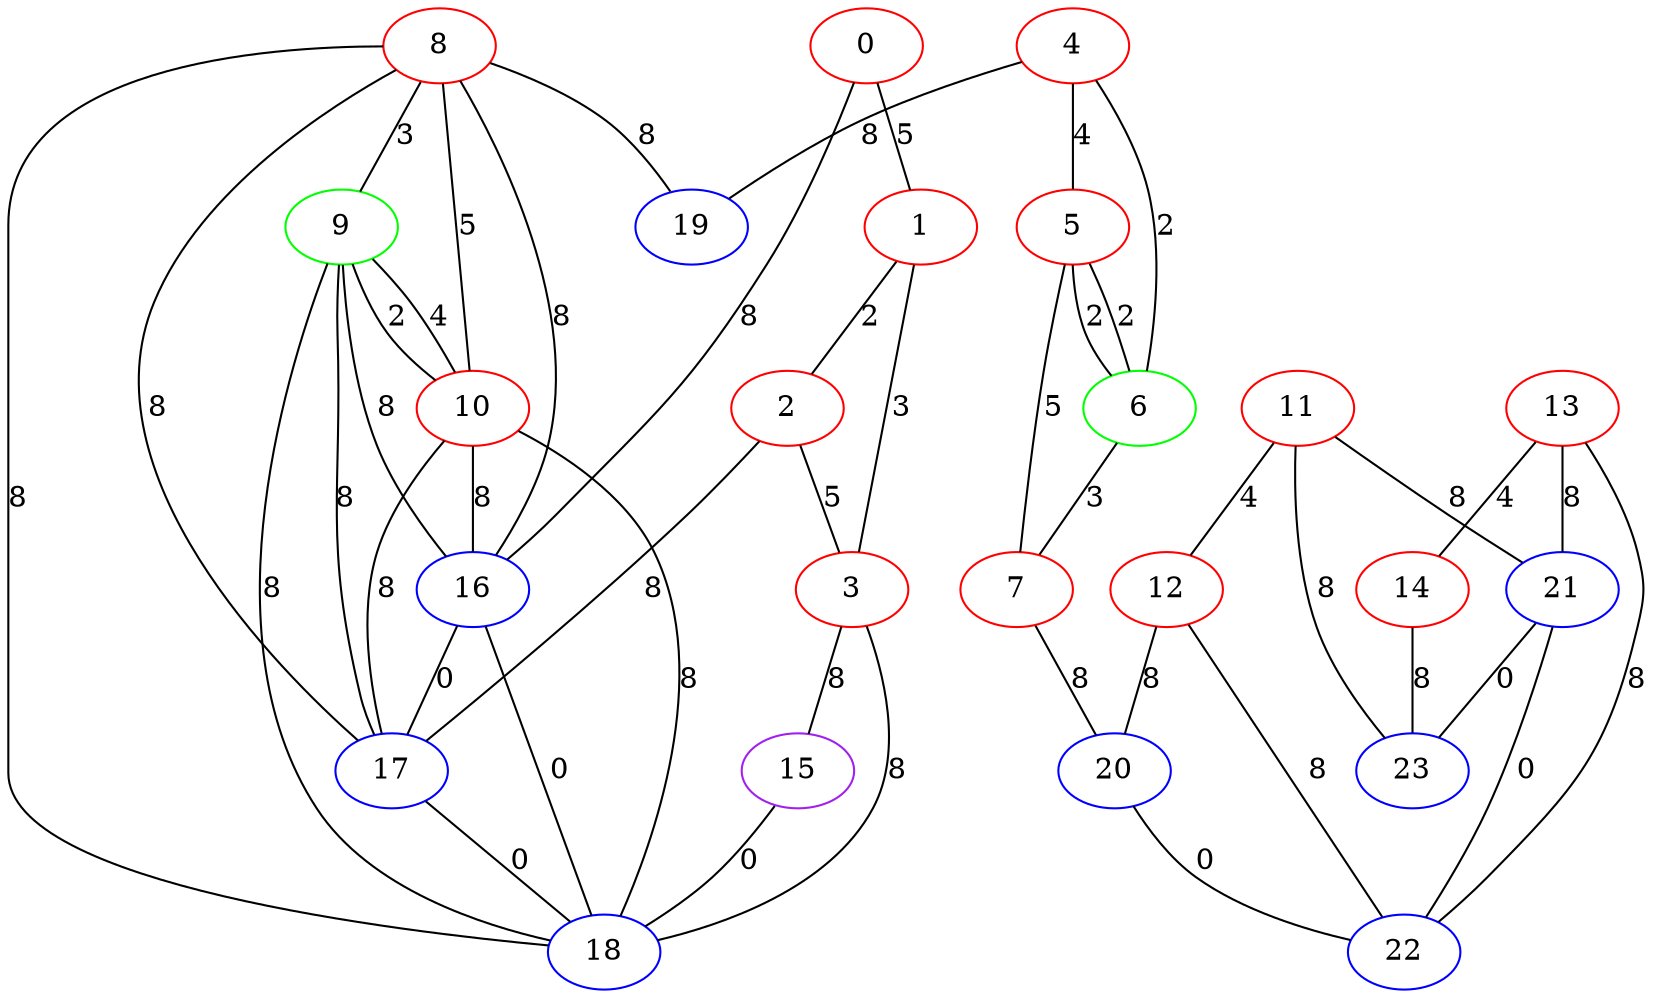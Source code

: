 graph "" {
0 [color=red, weight=1];
1 [color=red, weight=1];
2 [color=red, weight=1];
3 [color=red, weight=1];
4 [color=red, weight=1];
5 [color=red, weight=1];
6 [color=green, weight=2];
7 [color=red, weight=1];
8 [color=red, weight=1];
9 [color=green, weight=2];
10 [color=red, weight=1];
11 [color=red, weight=1];
12 [color=red, weight=1];
13 [color=red, weight=1];
14 [color=red, weight=1];
15 [color=purple, weight=4];
16 [color=blue, weight=3];
17 [color=blue, weight=3];
18 [color=blue, weight=3];
19 [color=blue, weight=3];
20 [color=blue, weight=3];
21 [color=blue, weight=3];
22 [color=blue, weight=3];
23 [color=blue, weight=3];
0 -- 16  [key=0, label=8];
0 -- 1  [key=0, label=5];
1 -- 2  [key=0, label=2];
1 -- 3  [key=0, label=3];
2 -- 3  [key=0, label=5];
2 -- 17  [key=0, label=8];
3 -- 18  [key=0, label=8];
3 -- 15  [key=0, label=8];
4 -- 19  [key=0, label=8];
4 -- 5  [key=0, label=4];
4 -- 6  [key=0, label=2];
5 -- 6  [key=0, label=2];
5 -- 6  [key=1, label=2];
5 -- 7  [key=0, label=5];
6 -- 7  [key=0, label=3];
7 -- 20  [key=0, label=8];
8 -- 9  [key=0, label=3];
8 -- 10  [key=0, label=5];
8 -- 16  [key=0, label=8];
8 -- 17  [key=0, label=8];
8 -- 18  [key=0, label=8];
8 -- 19  [key=0, label=8];
9 -- 16  [key=0, label=8];
9 -- 10  [key=0, label=4];
9 -- 10  [key=1, label=2];
9 -- 18  [key=0, label=8];
9 -- 17  [key=0, label=8];
10 -- 18  [key=0, label=8];
10 -- 16  [key=0, label=8];
10 -- 17  [key=0, label=8];
11 -- 12  [key=0, label=4];
11 -- 21  [key=0, label=8];
11 -- 23  [key=0, label=8];
12 -- 20  [key=0, label=8];
12 -- 22  [key=0, label=8];
13 -- 22  [key=0, label=8];
13 -- 21  [key=0, label=8];
13 -- 14  [key=0, label=4];
14 -- 23  [key=0, label=8];
15 -- 18  [key=0, label=0];
16 -- 17  [key=0, label=0];
16 -- 18  [key=0, label=0];
17 -- 18  [key=0, label=0];
20 -- 22  [key=0, label=0];
21 -- 22  [key=0, label=0];
21 -- 23  [key=0, label=0];
}
